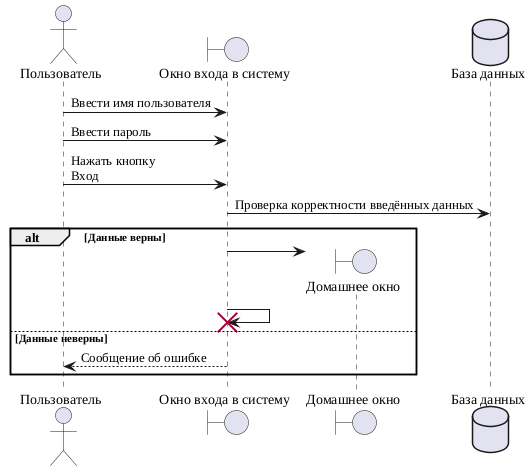 @startuml
skinparam defaultFontName Liberation Serif

actor "Пользователь" as user
boundary "Окно входа в систему" as w_login
boundary "Домашнее окно" as w_home
database "База данных" as db 

user -> w_login : Ввести имя пользователя
user -> w_login : Ввести пароль
user -> w_login : Нажать кнопку\nВход 
w_login -> db : Проверка корректности введённых данных

alt Данные верны
    w_login -> w_home **
    w_login -> w_login !!
else Данные неверны 
    user <-- w_login : Сообщение об ошибке
end

@enduml

